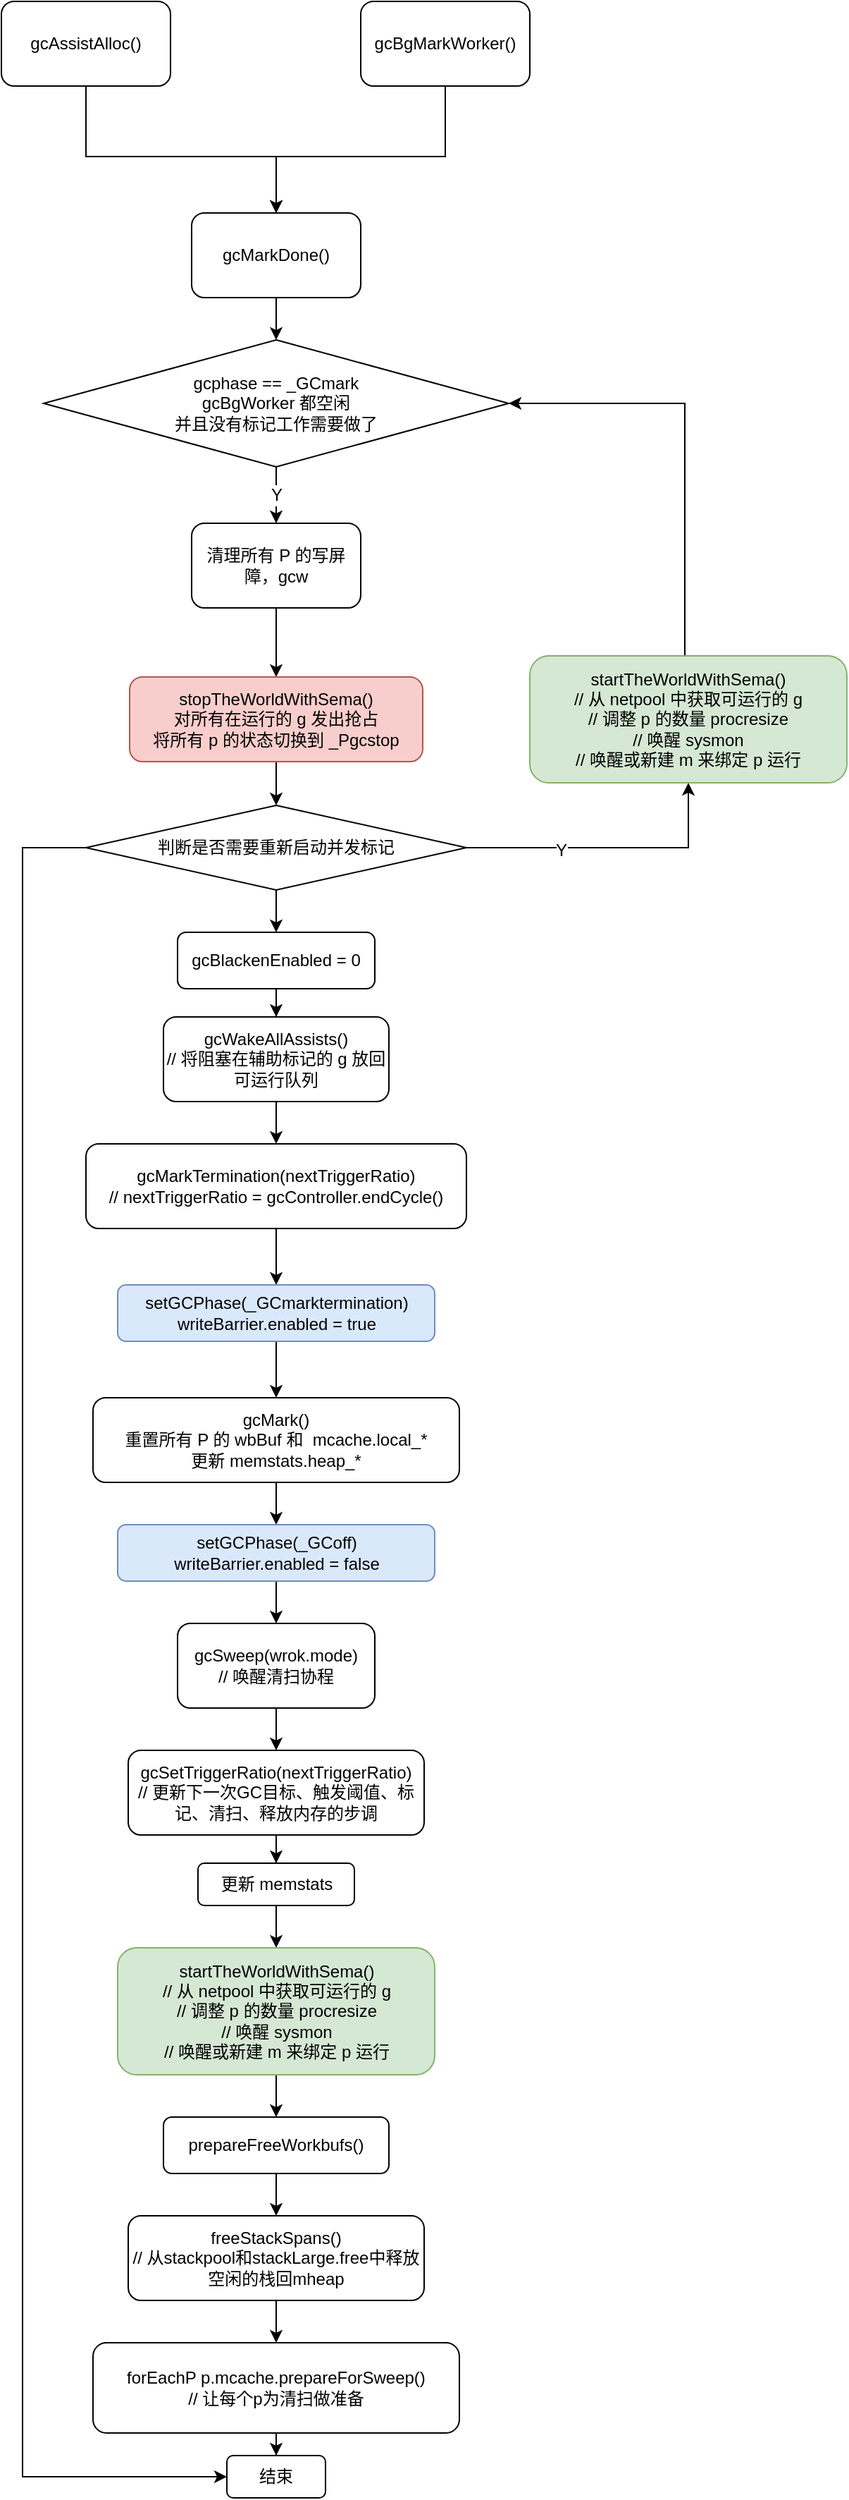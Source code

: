 <mxfile version="12.4.2" type="device" pages="1"><diagram id="NZkeUNwlWLtgo3TrcFND" name="第 1 页"><mxGraphModel dx="-297" dy="482" grid="1" gridSize="10" guides="1" tooltips="1" connect="1" arrows="1" fold="1" page="1" pageScale="1" pageWidth="827" pageHeight="1169" math="0" shadow="0"><root><mxCell id="0"/><mxCell id="1" parent="0"/><mxCell id="nW47kwF0KN63COQ_PtCC-7" style="edgeStyle=orthogonalEdgeStyle;rounded=0;orthogonalLoop=1;jettySize=auto;html=1;entryX=0.5;entryY=0;entryDx=0;entryDy=0;" parent="1" source="nW47kwF0KN63COQ_PtCC-1" target="nW47kwF0KN63COQ_PtCC-6" edge="1"><mxGeometry relative="1" as="geometry"/></mxCell><mxCell id="nW47kwF0KN63COQ_PtCC-1" value="gcMarkDone()" style="rounded=1;whiteSpace=wrap;html=1;" parent="1" vertex="1"><mxGeometry x="1310" y="780" width="120" height="60" as="geometry"/></mxCell><mxCell id="nW47kwF0KN63COQ_PtCC-2" style="edgeStyle=orthogonalEdgeStyle;rounded=0;orthogonalLoop=1;jettySize=auto;html=1;entryX=0.5;entryY=0;entryDx=0;entryDy=0;" parent="1" source="nW47kwF0KN63COQ_PtCC-3" target="nW47kwF0KN63COQ_PtCC-1" edge="1"><mxGeometry relative="1" as="geometry"><Array as="points"><mxPoint x="1490" y="740"/><mxPoint x="1370" y="740"/></Array></mxGeometry></mxCell><mxCell id="nW47kwF0KN63COQ_PtCC-3" value="gcBgMarkWorker()" style="rounded=1;whiteSpace=wrap;html=1;" parent="1" vertex="1"><mxGeometry x="1430" y="630" width="120" height="60" as="geometry"/></mxCell><mxCell id="nW47kwF0KN63COQ_PtCC-4" style="edgeStyle=orthogonalEdgeStyle;rounded=0;orthogonalLoop=1;jettySize=auto;html=1;entryX=0.5;entryY=0;entryDx=0;entryDy=0;" parent="1" source="nW47kwF0KN63COQ_PtCC-5" target="nW47kwF0KN63COQ_PtCC-1" edge="1"><mxGeometry relative="1" as="geometry"><Array as="points"><mxPoint x="1235" y="740"/><mxPoint x="1370" y="740"/></Array></mxGeometry></mxCell><mxCell id="nW47kwF0KN63COQ_PtCC-5" value="gcAssistAlloc()" style="rounded=1;whiteSpace=wrap;html=1;" parent="1" vertex="1"><mxGeometry x="1175" y="630" width="120" height="60" as="geometry"/></mxCell><mxCell id="nW47kwF0KN63COQ_PtCC-9" style="edgeStyle=orthogonalEdgeStyle;rounded=0;orthogonalLoop=1;jettySize=auto;html=1;entryX=0.5;entryY=0;entryDx=0;entryDy=0;" parent="1" source="nW47kwF0KN63COQ_PtCC-6" target="nW47kwF0KN63COQ_PtCC-8" edge="1"><mxGeometry relative="1" as="geometry"/></mxCell><mxCell id="hRTyRas76MipQpEr-Jyy-7" value="Y" style="text;html=1;align=center;verticalAlign=middle;resizable=0;points=[];;labelBackgroundColor=#ffffff;" parent="nW47kwF0KN63COQ_PtCC-9" vertex="1" connectable="0"><mxGeometry y="1" relative="1" as="geometry"><mxPoint x="-1" as="offset"/></mxGeometry></mxCell><mxCell id="nW47kwF0KN63COQ_PtCC-6" value="gcphase == _GCmark&lt;br&gt;gcBgWorker 都空闲&lt;br&gt;并且没有标记工作需要做了" style="rhombus;whiteSpace=wrap;html=1;" parent="1" vertex="1"><mxGeometry x="1205" y="870" width="330" height="90" as="geometry"/></mxCell><mxCell id="nW47kwF0KN63COQ_PtCC-11" style="edgeStyle=orthogonalEdgeStyle;rounded=0;orthogonalLoop=1;jettySize=auto;html=1;entryX=0.5;entryY=0;entryDx=0;entryDy=0;" parent="1" source="nW47kwF0KN63COQ_PtCC-8" target="nW47kwF0KN63COQ_PtCC-10" edge="1"><mxGeometry relative="1" as="geometry"/></mxCell><mxCell id="nW47kwF0KN63COQ_PtCC-8" value="&lt;span style=&quot;white-space: normal&quot;&gt;清理所有 P 的写屏障，gcw&lt;/span&gt;" style="rounded=1;whiteSpace=wrap;html=1;" parent="1" vertex="1"><mxGeometry x="1310" y="1000" width="120" height="60" as="geometry"/></mxCell><mxCell id="hRTyRas76MipQpEr-Jyy-2" style="edgeStyle=orthogonalEdgeStyle;rounded=0;orthogonalLoop=1;jettySize=auto;html=1;entryX=0.5;entryY=0;entryDx=0;entryDy=0;" parent="1" source="nW47kwF0KN63COQ_PtCC-10" target="hRTyRas76MipQpEr-Jyy-1" edge="1"><mxGeometry relative="1" as="geometry"/></mxCell><mxCell id="nW47kwF0KN63COQ_PtCC-10" value="stopTheWorldWithSema()&lt;br&gt;对所有在运行的 g 发出抢占&lt;br&gt;将所有 p 的状态切换到 _Pgcstop" style="rounded=1;whiteSpace=wrap;html=1;fillColor=#f8cecc;strokeColor=#b85450;" parent="1" vertex="1"><mxGeometry x="1266" y="1109" width="208" height="60" as="geometry"/></mxCell><mxCell id="hRTyRas76MipQpEr-Jyy-4" style="edgeStyle=orthogonalEdgeStyle;rounded=0;orthogonalLoop=1;jettySize=auto;html=1;" parent="1" source="hRTyRas76MipQpEr-Jyy-1" target="hRTyRas76MipQpEr-Jyy-3" edge="1"><mxGeometry relative="1" as="geometry"/></mxCell><mxCell id="hRTyRas76MipQpEr-Jyy-5" value="Y" style="text;html=1;align=center;verticalAlign=middle;resizable=0;points=[];;labelBackgroundColor=#ffffff;" parent="hRTyRas76MipQpEr-Jyy-4" vertex="1" connectable="0"><mxGeometry x="-0.343" y="-2" relative="1" as="geometry"><mxPoint as="offset"/></mxGeometry></mxCell><mxCell id="hRTyRas76MipQpEr-Jyy-10" style="edgeStyle=orthogonalEdgeStyle;rounded=0;orthogonalLoop=1;jettySize=auto;html=1;entryX=0.5;entryY=0;entryDx=0;entryDy=0;" parent="1" source="hRTyRas76MipQpEr-Jyy-1" target="hRTyRas76MipQpEr-Jyy-8" edge="1"><mxGeometry relative="1" as="geometry"/></mxCell><mxCell id="hRTyRas76MipQpEr-Jyy-41" style="edgeStyle=orthogonalEdgeStyle;rounded=0;orthogonalLoop=1;jettySize=auto;html=1;entryX=0;entryY=0.5;entryDx=0;entryDy=0;" parent="1" source="hRTyRas76MipQpEr-Jyy-1" target="hRTyRas76MipQpEr-Jyy-39" edge="1"><mxGeometry relative="1" as="geometry"><Array as="points"><mxPoint x="1190" y="1230"/><mxPoint x="1190" y="2385"/></Array></mxGeometry></mxCell><mxCell id="hRTyRas76MipQpEr-Jyy-1" value="&lt;span style=&quot;white-space: normal&quot;&gt;判断是否需要重新启动并发标记&lt;/span&gt;" style="rhombus;whiteSpace=wrap;html=1;" parent="1" vertex="1"><mxGeometry x="1235" y="1200" width="270" height="60" as="geometry"/></mxCell><mxCell id="hRTyRas76MipQpEr-Jyy-6" style="edgeStyle=orthogonalEdgeStyle;rounded=0;orthogonalLoop=1;jettySize=auto;html=1;entryX=1;entryY=0.5;entryDx=0;entryDy=0;" parent="1" source="hRTyRas76MipQpEr-Jyy-3" target="nW47kwF0KN63COQ_PtCC-6" edge="1"><mxGeometry relative="1" as="geometry"><Array as="points"><mxPoint x="1660" y="915"/></Array></mxGeometry></mxCell><mxCell id="hRTyRas76MipQpEr-Jyy-3" value="startTheWorldWithSema()&lt;br&gt;// 从 netpool 中获取可运行的 g&lt;br&gt;// 调整 p 的数量 procresize&lt;br&gt;// 唤醒 sysmon&lt;br&gt;// 唤醒或新建 m 来绑定 p 运行" style="rounded=1;whiteSpace=wrap;html=1;fillColor=#d5e8d4;strokeColor=#82b366;" parent="1" vertex="1"><mxGeometry x="1550" y="1094" width="225" height="90" as="geometry"/></mxCell><mxCell id="hRTyRas76MipQpEr-Jyy-12" style="edgeStyle=orthogonalEdgeStyle;rounded=0;orthogonalLoop=1;jettySize=auto;html=1;entryX=0.5;entryY=0;entryDx=0;entryDy=0;" parent="1" source="hRTyRas76MipQpEr-Jyy-8" target="hRTyRas76MipQpEr-Jyy-11" edge="1"><mxGeometry relative="1" as="geometry"/></mxCell><mxCell id="hRTyRas76MipQpEr-Jyy-8" value="gcBlackenEnabled = 0" style="rounded=1;whiteSpace=wrap;html=1;" parent="1" vertex="1"><mxGeometry x="1300" y="1290" width="140" height="40" as="geometry"/></mxCell><mxCell id="hRTyRas76MipQpEr-Jyy-11" value="gcWakeAllAssists()&lt;br&gt;// 将阻塞在辅助标记的 g 放回可运行队列" style="rounded=1;whiteSpace=wrap;html=1;" parent="1" vertex="1"><mxGeometry x="1290" y="1350" width="160" height="60" as="geometry"/></mxCell><mxCell id="hRTyRas76MipQpEr-Jyy-15" style="edgeStyle=orthogonalEdgeStyle;rounded=0;orthogonalLoop=1;jettySize=auto;html=1;entryX=0.5;entryY=0;entryDx=0;entryDy=0;exitX=0.5;exitY=1;exitDx=0;exitDy=0;" parent="1" source="hRTyRas76MipQpEr-Jyy-11" target="hRTyRas76MipQpEr-Jyy-14" edge="1"><mxGeometry relative="1" as="geometry"><mxPoint x="1370" y="1500" as="sourcePoint"/></mxGeometry></mxCell><mxCell id="hRTyRas76MipQpEr-Jyy-17" style="edgeStyle=orthogonalEdgeStyle;rounded=0;orthogonalLoop=1;jettySize=auto;html=1;entryX=0.5;entryY=0;entryDx=0;entryDy=0;" parent="1" source="hRTyRas76MipQpEr-Jyy-14" target="hRTyRas76MipQpEr-Jyy-16" edge="1"><mxGeometry relative="1" as="geometry"/></mxCell><mxCell id="hRTyRas76MipQpEr-Jyy-14" value="gcMarkTermination(nextTriggerRatio)&lt;br&gt;// nextTriggerRatio = gcController.endCycle()" style="rounded=1;whiteSpace=wrap;html=1;" parent="1" vertex="1"><mxGeometry x="1235" y="1440" width="270" height="60" as="geometry"/></mxCell><mxCell id="hRTyRas76MipQpEr-Jyy-19" style="edgeStyle=orthogonalEdgeStyle;rounded=0;orthogonalLoop=1;jettySize=auto;html=1;" parent="1" source="hRTyRas76MipQpEr-Jyy-16" target="hRTyRas76MipQpEr-Jyy-18" edge="1"><mxGeometry relative="1" as="geometry"/></mxCell><mxCell id="hRTyRas76MipQpEr-Jyy-16" value="setGCPhase(_GCmarktermination)&lt;br&gt;writeBarrier.enabled = true" style="rounded=1;whiteSpace=wrap;html=1;fillColor=#dae8fc;strokeColor=#6c8ebf;" parent="1" vertex="1"><mxGeometry x="1257.5" y="1540" width="225" height="40" as="geometry"/></mxCell><mxCell id="hRTyRas76MipQpEr-Jyy-21" style="edgeStyle=orthogonalEdgeStyle;rounded=0;orthogonalLoop=1;jettySize=auto;html=1;entryX=0.5;entryY=0;entryDx=0;entryDy=0;" parent="1" source="hRTyRas76MipQpEr-Jyy-18" target="hRTyRas76MipQpEr-Jyy-20" edge="1"><mxGeometry relative="1" as="geometry"/></mxCell><mxCell id="hRTyRas76MipQpEr-Jyy-18" value="gcMark()&lt;br&gt;重置所有 P 的 wbBuf 和&amp;nbsp; mcache.local_*&lt;br&gt;更新 memstats.heap_*" style="rounded=1;whiteSpace=wrap;html=1;" parent="1" vertex="1"><mxGeometry x="1240" y="1620" width="260" height="60" as="geometry"/></mxCell><mxCell id="hRTyRas76MipQpEr-Jyy-23" style="edgeStyle=orthogonalEdgeStyle;rounded=0;orthogonalLoop=1;jettySize=auto;html=1;entryX=0.5;entryY=0;entryDx=0;entryDy=0;" parent="1" source="hRTyRas76MipQpEr-Jyy-20" target="hRTyRas76MipQpEr-Jyy-22" edge="1"><mxGeometry relative="1" as="geometry"/></mxCell><mxCell id="hRTyRas76MipQpEr-Jyy-20" value="setGCPhase(_GCoff)&lt;br&gt;writeBarrier.enabled = false" style="rounded=1;whiteSpace=wrap;html=1;fillColor=#dae8fc;strokeColor=#6c8ebf;" parent="1" vertex="1"><mxGeometry x="1257.5" y="1710" width="225" height="40" as="geometry"/></mxCell><mxCell id="hRTyRas76MipQpEr-Jyy-26" style="edgeStyle=orthogonalEdgeStyle;rounded=0;orthogonalLoop=1;jettySize=auto;html=1;entryX=0.5;entryY=0;entryDx=0;entryDy=0;" parent="1" source="hRTyRas76MipQpEr-Jyy-22" target="hRTyRas76MipQpEr-Jyy-25" edge="1"><mxGeometry relative="1" as="geometry"/></mxCell><mxCell id="hRTyRas76MipQpEr-Jyy-22" value="gcSweep(wrok.mode)&lt;br&gt;// 唤醒清扫协程" style="rounded=1;whiteSpace=wrap;html=1;" parent="1" vertex="1"><mxGeometry x="1300" y="1780" width="140" height="60" as="geometry"/></mxCell><mxCell id="hRTyRas76MipQpEr-Jyy-28" style="edgeStyle=orthogonalEdgeStyle;rounded=0;orthogonalLoop=1;jettySize=auto;html=1;entryX=0.5;entryY=0;entryDx=0;entryDy=0;" parent="1" source="hRTyRas76MipQpEr-Jyy-25" target="hRTyRas76MipQpEr-Jyy-27" edge="1"><mxGeometry relative="1" as="geometry"/></mxCell><mxCell id="hRTyRas76MipQpEr-Jyy-25" value="gcSetTriggerRatio(nextTriggerRatio)&lt;br&gt;// 更新下一次GC目标、触发阈值、标记、清扫、释放内存的步调" style="rounded=1;whiteSpace=wrap;html=1;" parent="1" vertex="1"><mxGeometry x="1265" y="1870" width="210" height="60" as="geometry"/></mxCell><mxCell id="hRTyRas76MipQpEr-Jyy-30" style="edgeStyle=orthogonalEdgeStyle;rounded=0;orthogonalLoop=1;jettySize=auto;html=1;entryX=0.5;entryY=0;entryDx=0;entryDy=0;" parent="1" source="hRTyRas76MipQpEr-Jyy-27" target="hRTyRas76MipQpEr-Jyy-29" edge="1"><mxGeometry relative="1" as="geometry"/></mxCell><mxCell id="hRTyRas76MipQpEr-Jyy-27" value="更新 memstats" style="rounded=1;whiteSpace=wrap;html=1;" parent="1" vertex="1"><mxGeometry x="1314.5" y="1950" width="111" height="30" as="geometry"/></mxCell><mxCell id="hRTyRas76MipQpEr-Jyy-35" style="edgeStyle=orthogonalEdgeStyle;rounded=0;orthogonalLoop=1;jettySize=auto;html=1;entryX=0.5;entryY=0;entryDx=0;entryDy=0;" parent="1" source="hRTyRas76MipQpEr-Jyy-29" target="hRTyRas76MipQpEr-Jyy-34" edge="1"><mxGeometry relative="1" as="geometry"/></mxCell><mxCell id="hRTyRas76MipQpEr-Jyy-29" value="startTheWorldWithSema()&lt;br&gt;// 从 netpool 中获取可运行的 g&lt;br&gt;// 调整 p 的数量 procresize&lt;br&gt;// 唤醒 sysmon&lt;br&gt;// 唤醒或新建 m 来绑定 p 运行" style="rounded=1;whiteSpace=wrap;html=1;fillColor=#d5e8d4;strokeColor=#82b366;" parent="1" vertex="1"><mxGeometry x="1257.5" y="2010" width="225" height="90" as="geometry"/></mxCell><mxCell id="hRTyRas76MipQpEr-Jyy-38" style="edgeStyle=orthogonalEdgeStyle;rounded=0;orthogonalLoop=1;jettySize=auto;html=1;entryX=0.5;entryY=0;entryDx=0;entryDy=0;" parent="1" source="hRTyRas76MipQpEr-Jyy-31" target="hRTyRas76MipQpEr-Jyy-37" edge="1"><mxGeometry relative="1" as="geometry"/></mxCell><mxCell id="hRTyRas76MipQpEr-Jyy-31" value="freeStackSpans()&lt;br&gt;// 从stackpool和stackLarge.free中释放空闲的栈回mheap" style="rounded=1;whiteSpace=wrap;html=1;" parent="1" vertex="1"><mxGeometry x="1265" y="2200" width="210" height="60" as="geometry"/></mxCell><mxCell id="hRTyRas76MipQpEr-Jyy-36" style="edgeStyle=orthogonalEdgeStyle;rounded=0;orthogonalLoop=1;jettySize=auto;html=1;entryX=0.5;entryY=0;entryDx=0;entryDy=0;" parent="1" source="hRTyRas76MipQpEr-Jyy-34" target="hRTyRas76MipQpEr-Jyy-31" edge="1"><mxGeometry relative="1" as="geometry"/></mxCell><mxCell id="hRTyRas76MipQpEr-Jyy-34" value="&lt;span style=&quot;white-space: normal&quot;&gt;prepareFreeWorkbufs()&lt;/span&gt;" style="rounded=1;whiteSpace=wrap;html=1;" parent="1" vertex="1"><mxGeometry x="1290" y="2130" width="160" height="40" as="geometry"/></mxCell><mxCell id="hRTyRas76MipQpEr-Jyy-40" style="edgeStyle=orthogonalEdgeStyle;rounded=0;orthogonalLoop=1;jettySize=auto;html=1;entryX=0.5;entryY=0;entryDx=0;entryDy=0;" parent="1" source="hRTyRas76MipQpEr-Jyy-37" target="hRTyRas76MipQpEr-Jyy-39" edge="1"><mxGeometry relative="1" as="geometry"/></mxCell><mxCell id="hRTyRas76MipQpEr-Jyy-37" value="&lt;span style=&quot;white-space: normal&quot;&gt;forEachP p.mcache.prepareForSweep()&lt;br&gt;// 让每个p为清扫做准备&lt;br&gt;&lt;/span&gt;" style="rounded=1;whiteSpace=wrap;html=1;" parent="1" vertex="1"><mxGeometry x="1240" y="2290" width="260" height="64" as="geometry"/></mxCell><mxCell id="hRTyRas76MipQpEr-Jyy-39" value="结束" style="rounded=1;whiteSpace=wrap;html=1;" parent="1" vertex="1"><mxGeometry x="1335" y="2370" width="70" height="30" as="geometry"/></mxCell></root></mxGraphModel></diagram></mxfile>
